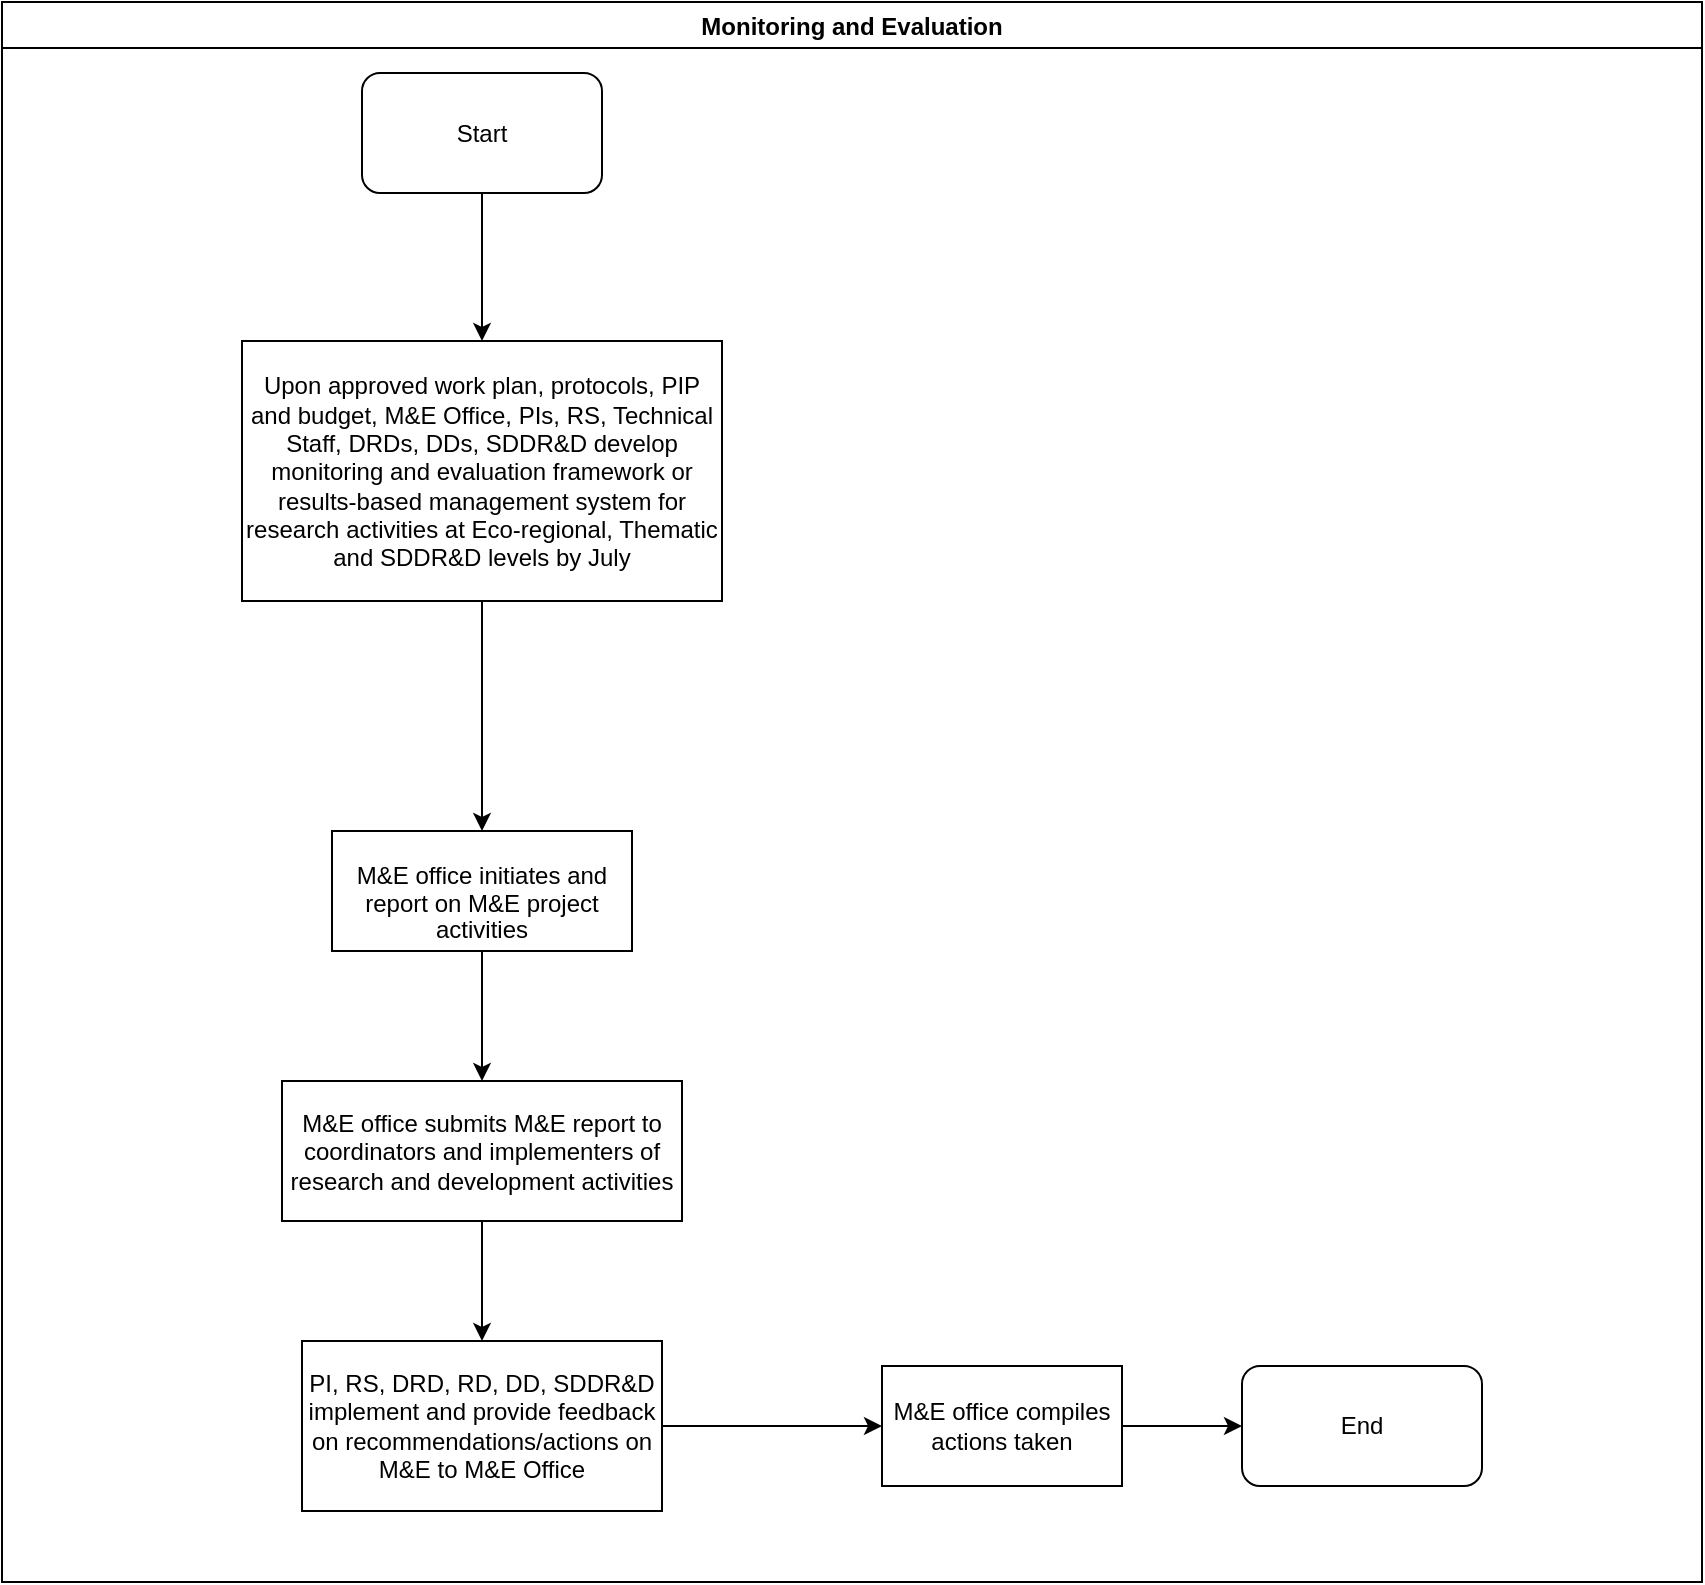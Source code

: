 <mxfile version="14.2.7" type="github">
  <diagram id="Ba9Kz7SdJSE-EgRKAauW" name="Page-1">
    <mxGraphModel dx="1038" dy="547" grid="1" gridSize="10" guides="1" tooltips="1" connect="1" arrows="1" fold="1" page="1" pageScale="1" pageWidth="1169" pageHeight="827" math="0" shadow="0">
      <root>
        <mxCell id="0" />
        <mxCell id="1" parent="0" />
        <mxCell id="wlBMoHauPnCF53xYCMfj-1" value="Monitoring and Evaluation" style="swimlane;" vertex="1" parent="1">
          <mxGeometry x="170" y="30" width="850" height="790" as="geometry" />
        </mxCell>
        <mxCell id="wlBMoHauPnCF53xYCMfj-2" value="Start" style="rounded=1;whiteSpace=wrap;html=1;" vertex="1" parent="wlBMoHauPnCF53xYCMfj-1">
          <mxGeometry x="180" y="35.5" width="120" height="60" as="geometry" />
        </mxCell>
        <mxCell id="wlBMoHauPnCF53xYCMfj-5" value="Upon approved work plan, protocols, PIP and budget, M&amp;amp;E Office, PIs, RS, Technical Staff, DRDs, DDs, SDDR&amp;amp;D develop monitoring and evaluation framework or results-based management system for research activities at Eco-regional, Thematic and SDDR&amp;amp;D levels by July" style="rounded=0;whiteSpace=wrap;html=1;" vertex="1" parent="wlBMoHauPnCF53xYCMfj-1">
          <mxGeometry x="120" y="169.5" width="240" height="130" as="geometry" />
        </mxCell>
        <mxCell id="wlBMoHauPnCF53xYCMfj-4" value="" style="edgeStyle=orthogonalEdgeStyle;rounded=0;orthogonalLoop=1;jettySize=auto;html=1;" edge="1" parent="wlBMoHauPnCF53xYCMfj-1" source="wlBMoHauPnCF53xYCMfj-2" target="wlBMoHauPnCF53xYCMfj-5">
          <mxGeometry relative="1" as="geometry">
            <mxPoint x="240" y="175.5" as="targetPoint" />
          </mxGeometry>
        </mxCell>
        <mxCell id="wlBMoHauPnCF53xYCMfj-6" value="&lt;p style=&quot;margin-bottom: 0in ; line-height: 115%&quot;&gt;M&amp;amp;E office initiates and report on M&amp;amp;E project activities&lt;/p&gt;" style="whiteSpace=wrap;html=1;rounded=0;" vertex="1" parent="wlBMoHauPnCF53xYCMfj-1">
          <mxGeometry x="165" y="414.5" width="150" height="60" as="geometry" />
        </mxCell>
        <mxCell id="wlBMoHauPnCF53xYCMfj-7" value="" style="edgeStyle=orthogonalEdgeStyle;rounded=0;orthogonalLoop=1;jettySize=auto;html=1;" edge="1" parent="wlBMoHauPnCF53xYCMfj-1" source="wlBMoHauPnCF53xYCMfj-5" target="wlBMoHauPnCF53xYCMfj-6">
          <mxGeometry relative="1" as="geometry" />
        </mxCell>
        <mxCell id="wlBMoHauPnCF53xYCMfj-8" value="M&amp;amp;E office submits M&amp;amp;E report to coordinators and implementers of research and development activities" style="whiteSpace=wrap;html=1;rounded=0;" vertex="1" parent="wlBMoHauPnCF53xYCMfj-1">
          <mxGeometry x="140" y="539.5" width="200" height="70" as="geometry" />
        </mxCell>
        <mxCell id="wlBMoHauPnCF53xYCMfj-9" value="" style="edgeStyle=orthogonalEdgeStyle;rounded=0;orthogonalLoop=1;jettySize=auto;html=1;" edge="1" parent="wlBMoHauPnCF53xYCMfj-1" source="wlBMoHauPnCF53xYCMfj-6" target="wlBMoHauPnCF53xYCMfj-8">
          <mxGeometry relative="1" as="geometry" />
        </mxCell>
        <mxCell id="wlBMoHauPnCF53xYCMfj-13" value="" style="edgeStyle=orthogonalEdgeStyle;rounded=0;orthogonalLoop=1;jettySize=auto;html=1;" edge="1" parent="1" source="wlBMoHauPnCF53xYCMfj-10" target="wlBMoHauPnCF53xYCMfj-12">
          <mxGeometry relative="1" as="geometry" />
        </mxCell>
        <mxCell id="wlBMoHauPnCF53xYCMfj-10" value="PI, RS, DRD, RD, DD, SDDR&amp;amp;D implement and provide feedback on recommendations/actions on M&amp;amp;E to M&amp;amp;E Office" style="whiteSpace=wrap;html=1;rounded=0;" vertex="1" parent="1">
          <mxGeometry x="320" y="699.5" width="180" height="85" as="geometry" />
        </mxCell>
        <mxCell id="wlBMoHauPnCF53xYCMfj-11" value="" style="edgeStyle=orthogonalEdgeStyle;rounded=0;orthogonalLoop=1;jettySize=auto;html=1;" edge="1" parent="1" source="wlBMoHauPnCF53xYCMfj-8" target="wlBMoHauPnCF53xYCMfj-10">
          <mxGeometry relative="1" as="geometry" />
        </mxCell>
        <mxCell id="wlBMoHauPnCF53xYCMfj-15" value="" style="edgeStyle=orthogonalEdgeStyle;rounded=0;orthogonalLoop=1;jettySize=auto;html=1;" edge="1" parent="1" source="wlBMoHauPnCF53xYCMfj-12" target="wlBMoHauPnCF53xYCMfj-16">
          <mxGeometry relative="1" as="geometry">
            <mxPoint x="810" y="742" as="targetPoint" />
          </mxGeometry>
        </mxCell>
        <mxCell id="wlBMoHauPnCF53xYCMfj-12" value="M&amp;amp;E office compiles actions taken" style="whiteSpace=wrap;html=1;rounded=0;" vertex="1" parent="1">
          <mxGeometry x="610" y="712" width="120" height="60" as="geometry" />
        </mxCell>
        <mxCell id="wlBMoHauPnCF53xYCMfj-16" value="End" style="rounded=1;whiteSpace=wrap;html=1;" vertex="1" parent="1">
          <mxGeometry x="790" y="712" width="120" height="60" as="geometry" />
        </mxCell>
      </root>
    </mxGraphModel>
  </diagram>
</mxfile>
